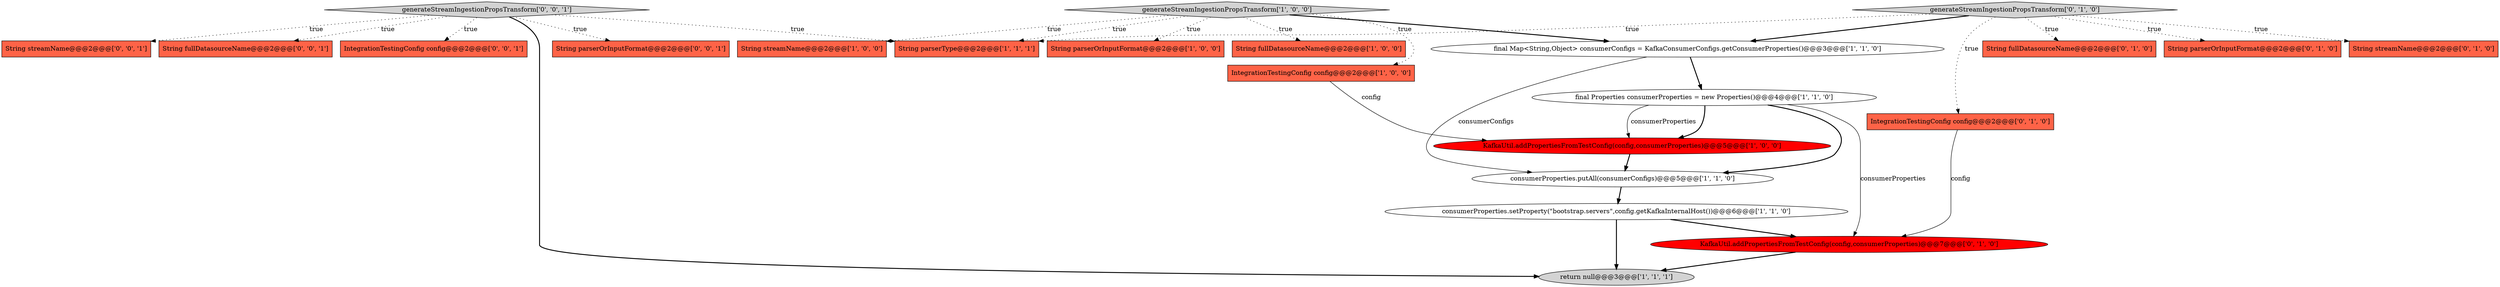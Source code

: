 digraph {
2 [style = filled, label = "String streamName@@@2@@@['1', '0', '0']", fillcolor = tomato, shape = box image = "AAA0AAABBB1BBB"];
14 [style = filled, label = "String fullDatasourceName@@@2@@@['0', '1', '0']", fillcolor = tomato, shape = box image = "AAA0AAABBB2BBB"];
18 [style = filled, label = "String parserOrInputFormat@@@2@@@['0', '0', '1']", fillcolor = tomato, shape = box image = "AAA0AAABBB3BBB"];
16 [style = filled, label = "String parserOrInputFormat@@@2@@@['0', '1', '0']", fillcolor = tomato, shape = box image = "AAA0AAABBB2BBB"];
19 [style = filled, label = "String streamName@@@2@@@['0', '0', '1']", fillcolor = tomato, shape = box image = "AAA0AAABBB3BBB"];
20 [style = filled, label = "String fullDatasourceName@@@2@@@['0', '0', '1']", fillcolor = tomato, shape = box image = "AAA0AAABBB3BBB"];
6 [style = filled, label = "generateStreamIngestionPropsTransform['1', '0', '0']", fillcolor = lightgray, shape = diamond image = "AAA0AAABBB1BBB"];
7 [style = filled, label = "IntegrationTestingConfig config@@@2@@@['1', '0', '0']", fillcolor = tomato, shape = box image = "AAA0AAABBB1BBB"];
21 [style = filled, label = "generateStreamIngestionPropsTransform['0', '0', '1']", fillcolor = lightgray, shape = diamond image = "AAA0AAABBB3BBB"];
22 [style = filled, label = "IntegrationTestingConfig config@@@2@@@['0', '0', '1']", fillcolor = tomato, shape = box image = "AAA0AAABBB3BBB"];
15 [style = filled, label = "String streamName@@@2@@@['0', '1', '0']", fillcolor = tomato, shape = box image = "AAA0AAABBB2BBB"];
11 [style = filled, label = "final Map<String,Object> consumerConfigs = KafkaConsumerConfigs.getConsumerProperties()@@@3@@@['1', '1', '0']", fillcolor = white, shape = ellipse image = "AAA0AAABBB1BBB"];
10 [style = filled, label = "final Properties consumerProperties = new Properties()@@@4@@@['1', '1', '0']", fillcolor = white, shape = ellipse image = "AAA0AAABBB1BBB"];
5 [style = filled, label = "return null@@@3@@@['1', '1', '1']", fillcolor = lightgray, shape = ellipse image = "AAA0AAABBB1BBB"];
13 [style = filled, label = "generateStreamIngestionPropsTransform['0', '1', '0']", fillcolor = lightgray, shape = diamond image = "AAA0AAABBB2BBB"];
1 [style = filled, label = "consumerProperties.putAll(consumerConfigs)@@@5@@@['1', '1', '0']", fillcolor = white, shape = ellipse image = "AAA0AAABBB1BBB"];
9 [style = filled, label = "String parserType@@@2@@@['1', '1', '1']", fillcolor = tomato, shape = box image = "AAA0AAABBB1BBB"];
17 [style = filled, label = "KafkaUtil.addPropertiesFromTestConfig(config,consumerProperties)@@@7@@@['0', '1', '0']", fillcolor = red, shape = ellipse image = "AAA1AAABBB2BBB"];
8 [style = filled, label = "KafkaUtil.addPropertiesFromTestConfig(config,consumerProperties)@@@5@@@['1', '0', '0']", fillcolor = red, shape = ellipse image = "AAA1AAABBB1BBB"];
12 [style = filled, label = "IntegrationTestingConfig config@@@2@@@['0', '1', '0']", fillcolor = tomato, shape = box image = "AAA0AAABBB2BBB"];
3 [style = filled, label = "String parserOrInputFormat@@@2@@@['1', '0', '0']", fillcolor = tomato, shape = box image = "AAA0AAABBB1BBB"];
4 [style = filled, label = "consumerProperties.setProperty(\"bootstrap.servers\",config.getKafkaInternalHost())@@@6@@@['1', '1', '0']", fillcolor = white, shape = ellipse image = "AAA0AAABBB1BBB"];
0 [style = filled, label = "String fullDatasourceName@@@2@@@['1', '0', '0']", fillcolor = tomato, shape = box image = "AAA0AAABBB1BBB"];
10->17 [style = solid, label="consumerProperties"];
13->16 [style = dotted, label="true"];
1->4 [style = bold, label=""];
17->5 [style = bold, label=""];
21->20 [style = dotted, label="true"];
4->17 [style = bold, label=""];
13->12 [style = dotted, label="true"];
21->18 [style = dotted, label="true"];
21->22 [style = dotted, label="true"];
13->11 [style = bold, label=""];
12->17 [style = solid, label="config"];
8->1 [style = bold, label=""];
21->5 [style = bold, label=""];
6->2 [style = dotted, label="true"];
21->9 [style = dotted, label="true"];
10->8 [style = bold, label=""];
13->9 [style = dotted, label="true"];
6->9 [style = dotted, label="true"];
11->10 [style = bold, label=""];
6->11 [style = bold, label=""];
21->19 [style = dotted, label="true"];
7->8 [style = solid, label="config"];
6->7 [style = dotted, label="true"];
13->15 [style = dotted, label="true"];
10->8 [style = solid, label="consumerProperties"];
6->0 [style = dotted, label="true"];
6->3 [style = dotted, label="true"];
10->1 [style = bold, label=""];
13->14 [style = dotted, label="true"];
4->5 [style = bold, label=""];
11->1 [style = solid, label="consumerConfigs"];
}
